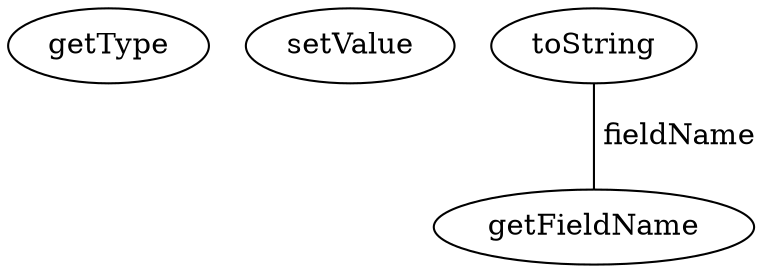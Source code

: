 digraph G {
getType;
setValue;
toString;
getFieldName;
toString -> getFieldName [label=" fieldName", dir=none];
}